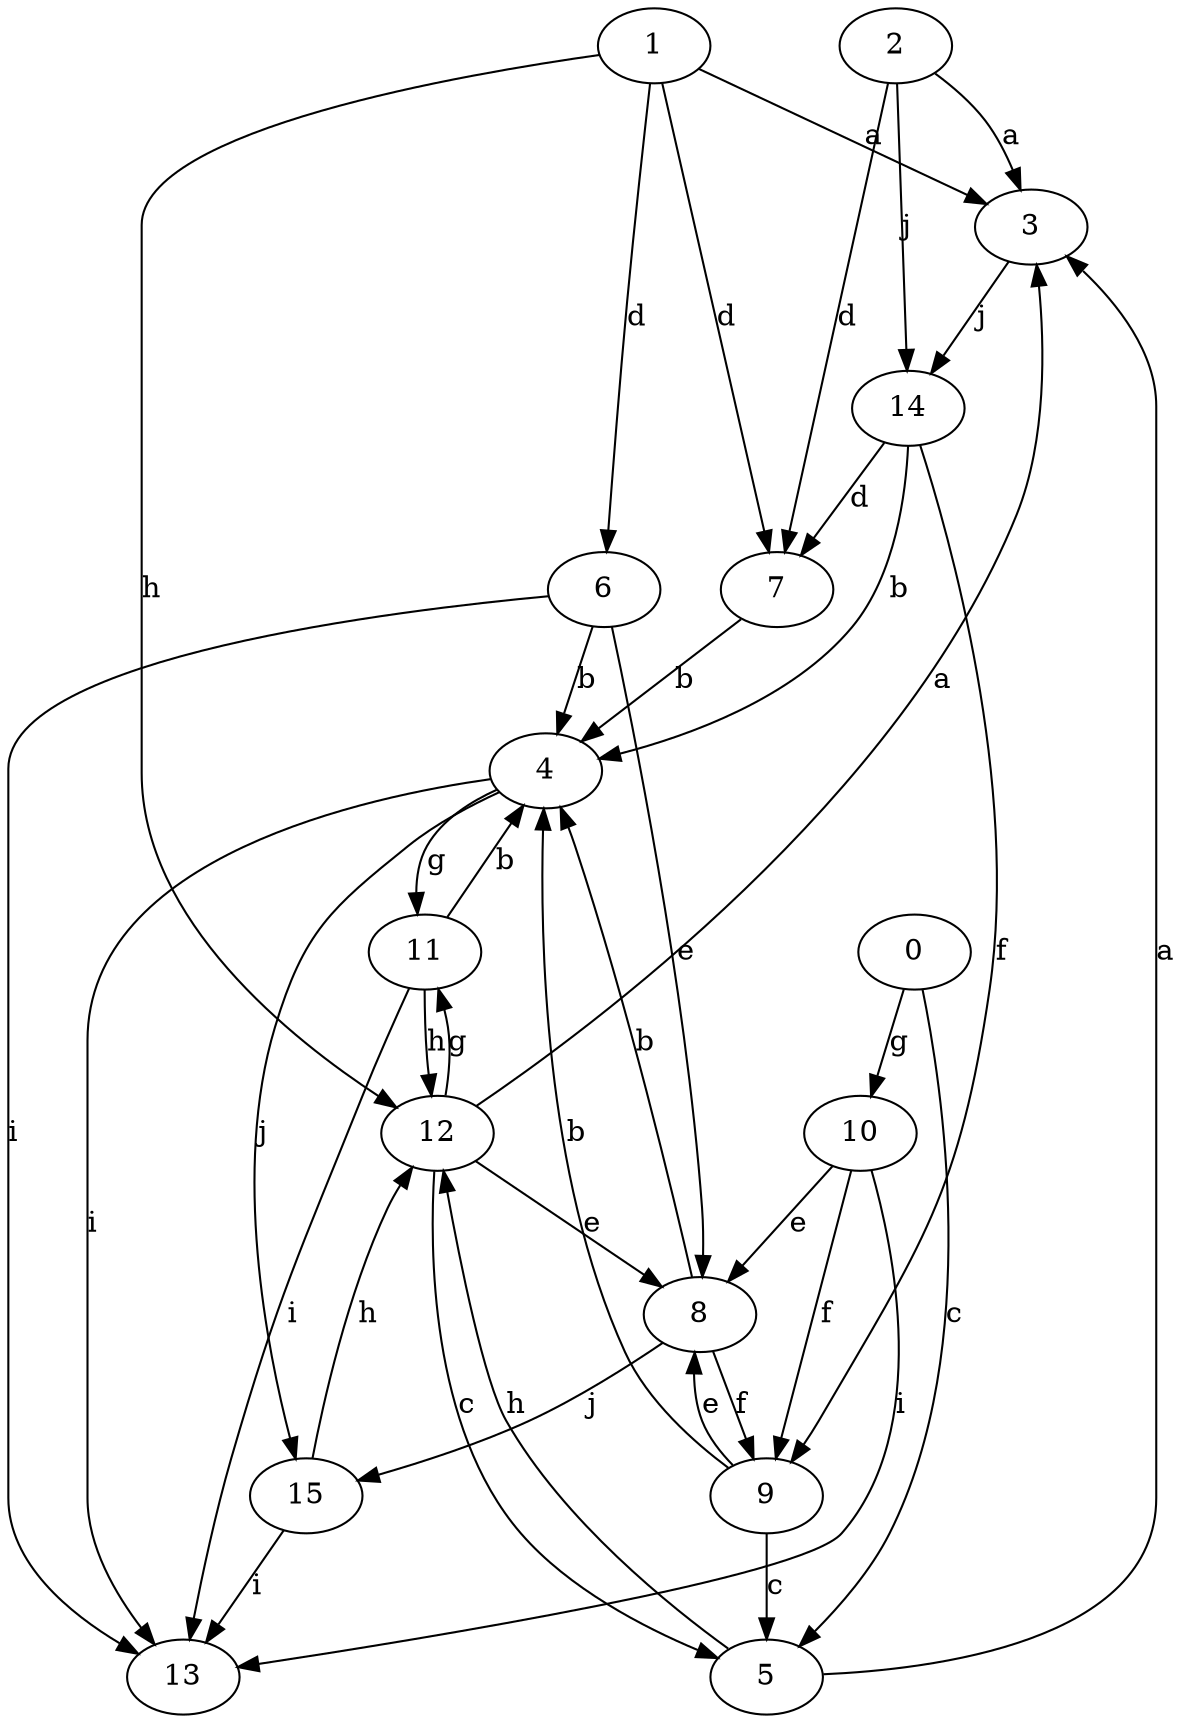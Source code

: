 strict digraph  {
3;
4;
5;
6;
0;
1;
7;
8;
9;
10;
11;
12;
2;
13;
14;
15;
3 -> 14  [label=j];
4 -> 11  [label=g];
4 -> 13  [label=i];
4 -> 15  [label=j];
5 -> 3  [label=a];
5 -> 12  [label=h];
6 -> 4  [label=b];
6 -> 8  [label=e];
6 -> 13  [label=i];
0 -> 5  [label=c];
0 -> 10  [label=g];
1 -> 3  [label=a];
1 -> 6  [label=d];
1 -> 7  [label=d];
1 -> 12  [label=h];
7 -> 4  [label=b];
8 -> 4  [label=b];
8 -> 9  [label=f];
8 -> 15  [label=j];
9 -> 4  [label=b];
9 -> 5  [label=c];
9 -> 8  [label=e];
10 -> 8  [label=e];
10 -> 9  [label=f];
10 -> 13  [label=i];
11 -> 4  [label=b];
11 -> 12  [label=h];
11 -> 13  [label=i];
12 -> 3  [label=a];
12 -> 5  [label=c];
12 -> 8  [label=e];
12 -> 11  [label=g];
2 -> 3  [label=a];
2 -> 7  [label=d];
2 -> 14  [label=j];
14 -> 4  [label=b];
14 -> 7  [label=d];
14 -> 9  [label=f];
15 -> 12  [label=h];
15 -> 13  [label=i];
}
